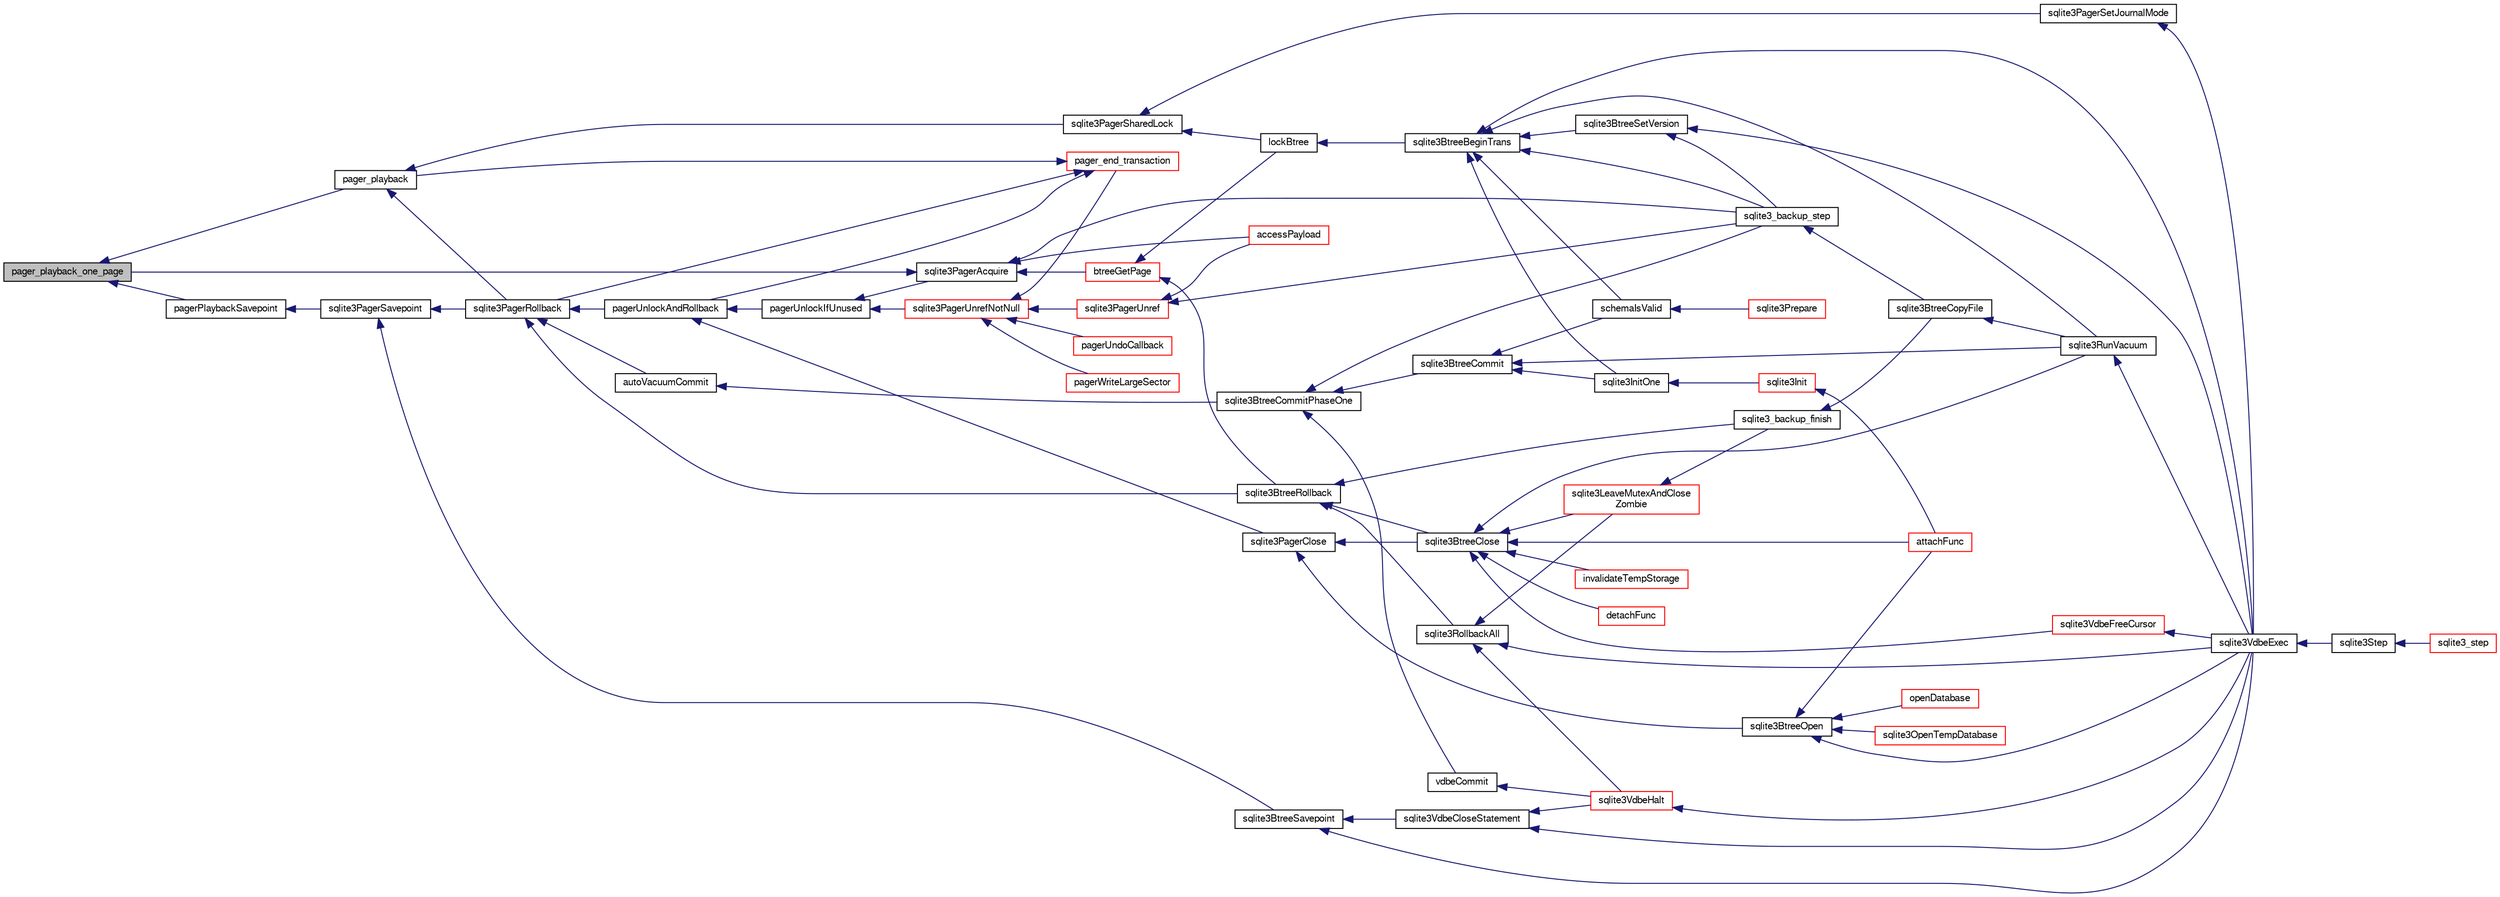 digraph "pager_playback_one_page"
{
  edge [fontname="FreeSans",fontsize="10",labelfontname="FreeSans",labelfontsize="10"];
  node [fontname="FreeSans",fontsize="10",shape=record];
  rankdir="LR";
  Node194831 [label="pager_playback_one_page",height=0.2,width=0.4,color="black", fillcolor="grey75", style="filled", fontcolor="black"];
  Node194831 -> Node194832 [dir="back",color="midnightblue",fontsize="10",style="solid",fontname="FreeSans"];
  Node194832 [label="pager_playback",height=0.2,width=0.4,color="black", fillcolor="white", style="filled",URL="$sqlite3_8c.html#a9d9a750a9fc76eb4b668c8a16b164a65"];
  Node194832 -> Node194833 [dir="back",color="midnightblue",fontsize="10",style="solid",fontname="FreeSans"];
  Node194833 [label="sqlite3PagerSharedLock",height=0.2,width=0.4,color="black", fillcolor="white", style="filled",URL="$sqlite3_8c.html#a58c197b629fb6eaacf96c7add57c70df"];
  Node194833 -> Node194834 [dir="back",color="midnightblue",fontsize="10",style="solid",fontname="FreeSans"];
  Node194834 [label="sqlite3PagerSetJournalMode",height=0.2,width=0.4,color="black", fillcolor="white", style="filled",URL="$sqlite3_8c.html#afb929a0a4553cda84de16180ddbd09f7"];
  Node194834 -> Node194835 [dir="back",color="midnightblue",fontsize="10",style="solid",fontname="FreeSans"];
  Node194835 [label="sqlite3VdbeExec",height=0.2,width=0.4,color="black", fillcolor="white", style="filled",URL="$sqlite3_8c.html#a8ce40a614bdc56719c4d642b1e4dfb21"];
  Node194835 -> Node194836 [dir="back",color="midnightblue",fontsize="10",style="solid",fontname="FreeSans"];
  Node194836 [label="sqlite3Step",height=0.2,width=0.4,color="black", fillcolor="white", style="filled",URL="$sqlite3_8c.html#a3f2872e873e2758a4beedad1d5113554"];
  Node194836 -> Node194837 [dir="back",color="midnightblue",fontsize="10",style="solid",fontname="FreeSans"];
  Node194837 [label="sqlite3_step",height=0.2,width=0.4,color="red", fillcolor="white", style="filled",URL="$sqlite3_8h.html#ac1e491ce36b7471eb28387f7d3c74334"];
  Node194833 -> Node195096 [dir="back",color="midnightblue",fontsize="10",style="solid",fontname="FreeSans"];
  Node195096 [label="lockBtree",height=0.2,width=0.4,color="black", fillcolor="white", style="filled",URL="$sqlite3_8c.html#a5b808194d3178be15705a420265cee9d"];
  Node195096 -> Node195097 [dir="back",color="midnightblue",fontsize="10",style="solid",fontname="FreeSans"];
  Node195097 [label="sqlite3BtreeBeginTrans",height=0.2,width=0.4,color="black", fillcolor="white", style="filled",URL="$sqlite3_8c.html#a52d6706df15c67c22aa7d0e290c16bf5"];
  Node195097 -> Node195098 [dir="back",color="midnightblue",fontsize="10",style="solid",fontname="FreeSans"];
  Node195098 [label="sqlite3BtreeSetVersion",height=0.2,width=0.4,color="black", fillcolor="white", style="filled",URL="$sqlite3_8c.html#a2db3061b5c557699a47415ca0342ba01"];
  Node195098 -> Node195048 [dir="back",color="midnightblue",fontsize="10",style="solid",fontname="FreeSans"];
  Node195048 [label="sqlite3_backup_step",height=0.2,width=0.4,color="black", fillcolor="white", style="filled",URL="$sqlite3_8h.html#a1699b75e98d082eebc465a9e64c35269"];
  Node195048 -> Node195049 [dir="back",color="midnightblue",fontsize="10",style="solid",fontname="FreeSans"];
  Node195049 [label="sqlite3BtreeCopyFile",height=0.2,width=0.4,color="black", fillcolor="white", style="filled",URL="$sqlite3_8c.html#a4d9e19a79f0d5c1dfcef0bd137ae83f9"];
  Node195049 -> Node195021 [dir="back",color="midnightblue",fontsize="10",style="solid",fontname="FreeSans"];
  Node195021 [label="sqlite3RunVacuum",height=0.2,width=0.4,color="black", fillcolor="white", style="filled",URL="$sqlite3_8c.html#a5e83ddc7b3e7e8e79ad5d1fc92de1d2f"];
  Node195021 -> Node194835 [dir="back",color="midnightblue",fontsize="10",style="solid",fontname="FreeSans"];
  Node195098 -> Node194835 [dir="back",color="midnightblue",fontsize="10",style="solid",fontname="FreeSans"];
  Node195097 -> Node195048 [dir="back",color="midnightblue",fontsize="10",style="solid",fontname="FreeSans"];
  Node195097 -> Node194835 [dir="back",color="midnightblue",fontsize="10",style="solid",fontname="FreeSans"];
  Node195097 -> Node194861 [dir="back",color="midnightblue",fontsize="10",style="solid",fontname="FreeSans"];
  Node194861 [label="sqlite3InitOne",height=0.2,width=0.4,color="black", fillcolor="white", style="filled",URL="$sqlite3_8c.html#ac4318b25df65269906b0379251fe9b85"];
  Node194861 -> Node194862 [dir="back",color="midnightblue",fontsize="10",style="solid",fontname="FreeSans"];
  Node194862 [label="sqlite3Init",height=0.2,width=0.4,color="red", fillcolor="white", style="filled",URL="$sqlite3_8c.html#aed74e3dc765631a833f522f425ff5a48"];
  Node194862 -> Node194863 [dir="back",color="midnightblue",fontsize="10",style="solid",fontname="FreeSans"];
  Node194863 [label="attachFunc",height=0.2,width=0.4,color="red", fillcolor="white", style="filled",URL="$sqlite3_8c.html#a69cb751a7da501b9a0aa37e0d7c3eaf7"];
  Node195097 -> Node195046 [dir="back",color="midnightblue",fontsize="10",style="solid",fontname="FreeSans"];
  Node195046 [label="schemaIsValid",height=0.2,width=0.4,color="black", fillcolor="white", style="filled",URL="$sqlite3_8c.html#a7c466fe28e7ca6f46b8bf72c46d9738d"];
  Node195046 -> Node195014 [dir="back",color="midnightblue",fontsize="10",style="solid",fontname="FreeSans"];
  Node195014 [label="sqlite3Prepare",height=0.2,width=0.4,color="red", fillcolor="white", style="filled",URL="$sqlite3_8c.html#acb25890858d0bf4b12eb7aae569f0c7b"];
  Node195097 -> Node195021 [dir="back",color="midnightblue",fontsize="10",style="solid",fontname="FreeSans"];
  Node194832 -> Node195099 [dir="back",color="midnightblue",fontsize="10",style="solid",fontname="FreeSans"];
  Node195099 [label="sqlite3PagerRollback",height=0.2,width=0.4,color="black", fillcolor="white", style="filled",URL="$sqlite3_8c.html#afdd2ecbb97b7a716892ff6bd10c7dfd0"];
  Node195099 -> Node195100 [dir="back",color="midnightblue",fontsize="10",style="solid",fontname="FreeSans"];
  Node195100 [label="pagerUnlockAndRollback",height=0.2,width=0.4,color="black", fillcolor="white", style="filled",URL="$sqlite3_8c.html#a02d96b7bf62c3b13ba905d168914518c"];
  Node195100 -> Node195101 [dir="back",color="midnightblue",fontsize="10",style="solid",fontname="FreeSans"];
  Node195101 [label="sqlite3PagerClose",height=0.2,width=0.4,color="black", fillcolor="white", style="filled",URL="$sqlite3_8c.html#af94b1f96b60689fd09422cce2c85f53f"];
  Node195101 -> Node195102 [dir="back",color="midnightblue",fontsize="10",style="solid",fontname="FreeSans"];
  Node195102 [label="sqlite3BtreeOpen",height=0.2,width=0.4,color="black", fillcolor="white", style="filled",URL="$sqlite3_8c.html#a13dcb44dc34af6ce9d38de9c5aa975f9"];
  Node195102 -> Node194835 [dir="back",color="midnightblue",fontsize="10",style="solid",fontname="FreeSans"];
  Node195102 -> Node194863 [dir="back",color="midnightblue",fontsize="10",style="solid",fontname="FreeSans"];
  Node195102 -> Node195103 [dir="back",color="midnightblue",fontsize="10",style="solid",fontname="FreeSans"];
  Node195103 [label="sqlite3OpenTempDatabase",height=0.2,width=0.4,color="red", fillcolor="white", style="filled",URL="$sqlite3_8c.html#aaf3088380b731428b72d3b5777f93755"];
  Node195102 -> Node195070 [dir="back",color="midnightblue",fontsize="10",style="solid",fontname="FreeSans"];
  Node195070 [label="openDatabase",height=0.2,width=0.4,color="red", fillcolor="white", style="filled",URL="$sqlite3_8c.html#a6a9c3bc3a64234e863413f41db473758"];
  Node195101 -> Node195108 [dir="back",color="midnightblue",fontsize="10",style="solid",fontname="FreeSans"];
  Node195108 [label="sqlite3BtreeClose",height=0.2,width=0.4,color="black", fillcolor="white", style="filled",URL="$sqlite3_8c.html#a729b65009b66a99200496b09c124df01"];
  Node195108 -> Node195109 [dir="back",color="midnightblue",fontsize="10",style="solid",fontname="FreeSans"];
  Node195109 [label="sqlite3VdbeFreeCursor",height=0.2,width=0.4,color="red", fillcolor="white", style="filled",URL="$sqlite3_8c.html#a0f9084083e1d0639708934630f33d6ef"];
  Node195109 -> Node194835 [dir="back",color="midnightblue",fontsize="10",style="solid",fontname="FreeSans"];
  Node195108 -> Node194863 [dir="back",color="midnightblue",fontsize="10",style="solid",fontname="FreeSans"];
  Node195108 -> Node195050 [dir="back",color="midnightblue",fontsize="10",style="solid",fontname="FreeSans"];
  Node195050 [label="detachFunc",height=0.2,width=0.4,color="red", fillcolor="white", style="filled",URL="$sqlite3_8c.html#a2b3dd04cb87abd088926ab0082a60b77"];
  Node195108 -> Node195051 [dir="back",color="midnightblue",fontsize="10",style="solid",fontname="FreeSans"];
  Node195051 [label="invalidateTempStorage",height=0.2,width=0.4,color="red", fillcolor="white", style="filled",URL="$sqlite3_8c.html#a759777a1eb3c3e96a5af94932b39e69a"];
  Node195108 -> Node195021 [dir="back",color="midnightblue",fontsize="10",style="solid",fontname="FreeSans"];
  Node195108 -> Node195064 [dir="back",color="midnightblue",fontsize="10",style="solid",fontname="FreeSans"];
  Node195064 [label="sqlite3LeaveMutexAndClose\lZombie",height=0.2,width=0.4,color="red", fillcolor="white", style="filled",URL="$sqlite3_8c.html#afe3a37c29dcb0fe9fc15fe07a3976f59"];
  Node195064 -> Node195065 [dir="back",color="midnightblue",fontsize="10",style="solid",fontname="FreeSans"];
  Node195065 [label="sqlite3_backup_finish",height=0.2,width=0.4,color="black", fillcolor="white", style="filled",URL="$sqlite3_8h.html#a176857dd58d99be53b6d7305533e0048"];
  Node195065 -> Node195049 [dir="back",color="midnightblue",fontsize="10",style="solid",fontname="FreeSans"];
  Node195100 -> Node195113 [dir="back",color="midnightblue",fontsize="10",style="solid",fontname="FreeSans"];
  Node195113 [label="pagerUnlockIfUnused",height=0.2,width=0.4,color="black", fillcolor="white", style="filled",URL="$sqlite3_8c.html#abf547f4276efb6f10262f7fde1e4d065"];
  Node195113 -> Node195114 [dir="back",color="midnightblue",fontsize="10",style="solid",fontname="FreeSans"];
  Node195114 [label="sqlite3PagerAcquire",height=0.2,width=0.4,color="black", fillcolor="white", style="filled",URL="$sqlite3_8c.html#a22a53daafd2bd778cda390312651f994"];
  Node195114 -> Node194831 [dir="back",color="midnightblue",fontsize="10",style="solid",fontname="FreeSans"];
  Node195114 -> Node195115 [dir="back",color="midnightblue",fontsize="10",style="solid",fontname="FreeSans"];
  Node195115 [label="btreeGetPage",height=0.2,width=0.4,color="red", fillcolor="white", style="filled",URL="$sqlite3_8c.html#ac59679e30ceb0190614fbd19a7feb6de"];
  Node195115 -> Node195096 [dir="back",color="midnightblue",fontsize="10",style="solid",fontname="FreeSans"];
  Node195115 -> Node195154 [dir="back",color="midnightblue",fontsize="10",style="solid",fontname="FreeSans"];
  Node195154 [label="sqlite3BtreeRollback",height=0.2,width=0.4,color="black", fillcolor="white", style="filled",URL="$sqlite3_8c.html#a317473acdafdd688385c8954f09de186"];
  Node195154 -> Node195108 [dir="back",color="midnightblue",fontsize="10",style="solid",fontname="FreeSans"];
  Node195154 -> Node195065 [dir="back",color="midnightblue",fontsize="10",style="solid",fontname="FreeSans"];
  Node195154 -> Node195053 [dir="back",color="midnightblue",fontsize="10",style="solid",fontname="FreeSans"];
  Node195053 [label="sqlite3RollbackAll",height=0.2,width=0.4,color="black", fillcolor="white", style="filled",URL="$sqlite3_8c.html#ad902dd388d73208539f557962e3fe6bb"];
  Node195053 -> Node195054 [dir="back",color="midnightblue",fontsize="10",style="solid",fontname="FreeSans"];
  Node195054 [label="sqlite3VdbeHalt",height=0.2,width=0.4,color="red", fillcolor="white", style="filled",URL="$sqlite3_8c.html#a8d1d99703d999190fbc35ecc981cb709"];
  Node195054 -> Node194835 [dir="back",color="midnightblue",fontsize="10",style="solid",fontname="FreeSans"];
  Node195053 -> Node194835 [dir="back",color="midnightblue",fontsize="10",style="solid",fontname="FreeSans"];
  Node195053 -> Node195064 [dir="back",color="midnightblue",fontsize="10",style="solid",fontname="FreeSans"];
  Node195114 -> Node195156 [dir="back",color="midnightblue",fontsize="10",style="solid",fontname="FreeSans"];
  Node195156 [label="accessPayload",height=0.2,width=0.4,color="red", fillcolor="white", style="filled",URL="$sqlite3_8c.html#acf70e6d3cb6afd54d677b3dffb6959d2"];
  Node195114 -> Node195048 [dir="back",color="midnightblue",fontsize="10",style="solid",fontname="FreeSans"];
  Node195113 -> Node195175 [dir="back",color="midnightblue",fontsize="10",style="solid",fontname="FreeSans"];
  Node195175 [label="sqlite3PagerUnrefNotNull",height=0.2,width=0.4,color="red", fillcolor="white", style="filled",URL="$sqlite3_8c.html#a4b314f96f09f5c68c94672e420e31ab9"];
  Node195175 -> Node195176 [dir="back",color="midnightblue",fontsize="10",style="solid",fontname="FreeSans"];
  Node195176 [label="pager_end_transaction",height=0.2,width=0.4,color="red", fillcolor="white", style="filled",URL="$sqlite3_8c.html#a0814e2cfab386b1e3ba74528870339fe"];
  Node195176 -> Node195100 [dir="back",color="midnightblue",fontsize="10",style="solid",fontname="FreeSans"];
  Node195176 -> Node194832 [dir="back",color="midnightblue",fontsize="10",style="solid",fontname="FreeSans"];
  Node195176 -> Node195099 [dir="back",color="midnightblue",fontsize="10",style="solid",fontname="FreeSans"];
  Node195175 -> Node195179 [dir="back",color="midnightblue",fontsize="10",style="solid",fontname="FreeSans"];
  Node195179 [label="pagerUndoCallback",height=0.2,width=0.4,color="red", fillcolor="white", style="filled",URL="$sqlite3_8c.html#aca578b7eaed97dbbc2219eb67e1de24f"];
  Node195175 -> Node195185 [dir="back",color="midnightblue",fontsize="10",style="solid",fontname="FreeSans"];
  Node195185 [label="sqlite3PagerUnref",height=0.2,width=0.4,color="red", fillcolor="white", style="filled",URL="$sqlite3_8c.html#aa9d040b7f24a8a5d99bf96863b52cd15"];
  Node195185 -> Node195156 [dir="back",color="midnightblue",fontsize="10",style="solid",fontname="FreeSans"];
  Node195185 -> Node195048 [dir="back",color="midnightblue",fontsize="10",style="solid",fontname="FreeSans"];
  Node195175 -> Node195202 [dir="back",color="midnightblue",fontsize="10",style="solid",fontname="FreeSans"];
  Node195202 [label="pagerWriteLargeSector",height=0.2,width=0.4,color="red", fillcolor="white", style="filled",URL="$sqlite3_8c.html#a06334f0cc1c2dc95ffe29c2359928b92"];
  Node195099 -> Node195148 [dir="back",color="midnightblue",fontsize="10",style="solid",fontname="FreeSans"];
  Node195148 [label="autoVacuumCommit",height=0.2,width=0.4,color="black", fillcolor="white", style="filled",URL="$sqlite3_8c.html#a809d22c6311135ae3048adf41febaef0"];
  Node195148 -> Node195149 [dir="back",color="midnightblue",fontsize="10",style="solid",fontname="FreeSans"];
  Node195149 [label="sqlite3BtreeCommitPhaseOne",height=0.2,width=0.4,color="black", fillcolor="white", style="filled",URL="$sqlite3_8c.html#ae266cba101e64ad99a166f237532e262"];
  Node195149 -> Node195150 [dir="back",color="midnightblue",fontsize="10",style="solid",fontname="FreeSans"];
  Node195150 [label="sqlite3BtreeCommit",height=0.2,width=0.4,color="black", fillcolor="white", style="filled",URL="$sqlite3_8c.html#a8e56ab314556935f9f73080147d26419"];
  Node195150 -> Node194861 [dir="back",color="midnightblue",fontsize="10",style="solid",fontname="FreeSans"];
  Node195150 -> Node195046 [dir="back",color="midnightblue",fontsize="10",style="solid",fontname="FreeSans"];
  Node195150 -> Node195021 [dir="back",color="midnightblue",fontsize="10",style="solid",fontname="FreeSans"];
  Node195149 -> Node195048 [dir="back",color="midnightblue",fontsize="10",style="solid",fontname="FreeSans"];
  Node195149 -> Node195151 [dir="back",color="midnightblue",fontsize="10",style="solid",fontname="FreeSans"];
  Node195151 [label="vdbeCommit",height=0.2,width=0.4,color="black", fillcolor="white", style="filled",URL="$sqlite3_8c.html#a5d7f1e0625451b987728f600cfe1b92d"];
  Node195151 -> Node195054 [dir="back",color="midnightblue",fontsize="10",style="solid",fontname="FreeSans"];
  Node195099 -> Node195154 [dir="back",color="midnightblue",fontsize="10",style="solid",fontname="FreeSans"];
  Node194831 -> Node195181 [dir="back",color="midnightblue",fontsize="10",style="solid",fontname="FreeSans"];
  Node195181 [label="pagerPlaybackSavepoint",height=0.2,width=0.4,color="black", fillcolor="white", style="filled",URL="$sqlite3_8c.html#aedf76c3b6661c4244cc3e2c5464fd12e"];
  Node195181 -> Node195182 [dir="back",color="midnightblue",fontsize="10",style="solid",fontname="FreeSans"];
  Node195182 [label="sqlite3PagerSavepoint",height=0.2,width=0.4,color="black", fillcolor="white", style="filled",URL="$sqlite3_8c.html#a8b5f1920b6a8b564a47e243868f2c8d4"];
  Node195182 -> Node195099 [dir="back",color="midnightblue",fontsize="10",style="solid",fontname="FreeSans"];
  Node195182 -> Node195183 [dir="back",color="midnightblue",fontsize="10",style="solid",fontname="FreeSans"];
  Node195183 [label="sqlite3BtreeSavepoint",height=0.2,width=0.4,color="black", fillcolor="white", style="filled",URL="$sqlite3_8c.html#a4580edf7e5192abf64317a3931972115"];
  Node195183 -> Node195184 [dir="back",color="midnightblue",fontsize="10",style="solid",fontname="FreeSans"];
  Node195184 [label="sqlite3VdbeCloseStatement",height=0.2,width=0.4,color="black", fillcolor="white", style="filled",URL="$sqlite3_8c.html#a4c26892e24ee00a0b5ba3bdeaf2d36fa"];
  Node195184 -> Node195054 [dir="back",color="midnightblue",fontsize="10",style="solid",fontname="FreeSans"];
  Node195184 -> Node194835 [dir="back",color="midnightblue",fontsize="10",style="solid",fontname="FreeSans"];
  Node195183 -> Node194835 [dir="back",color="midnightblue",fontsize="10",style="solid",fontname="FreeSans"];
}

